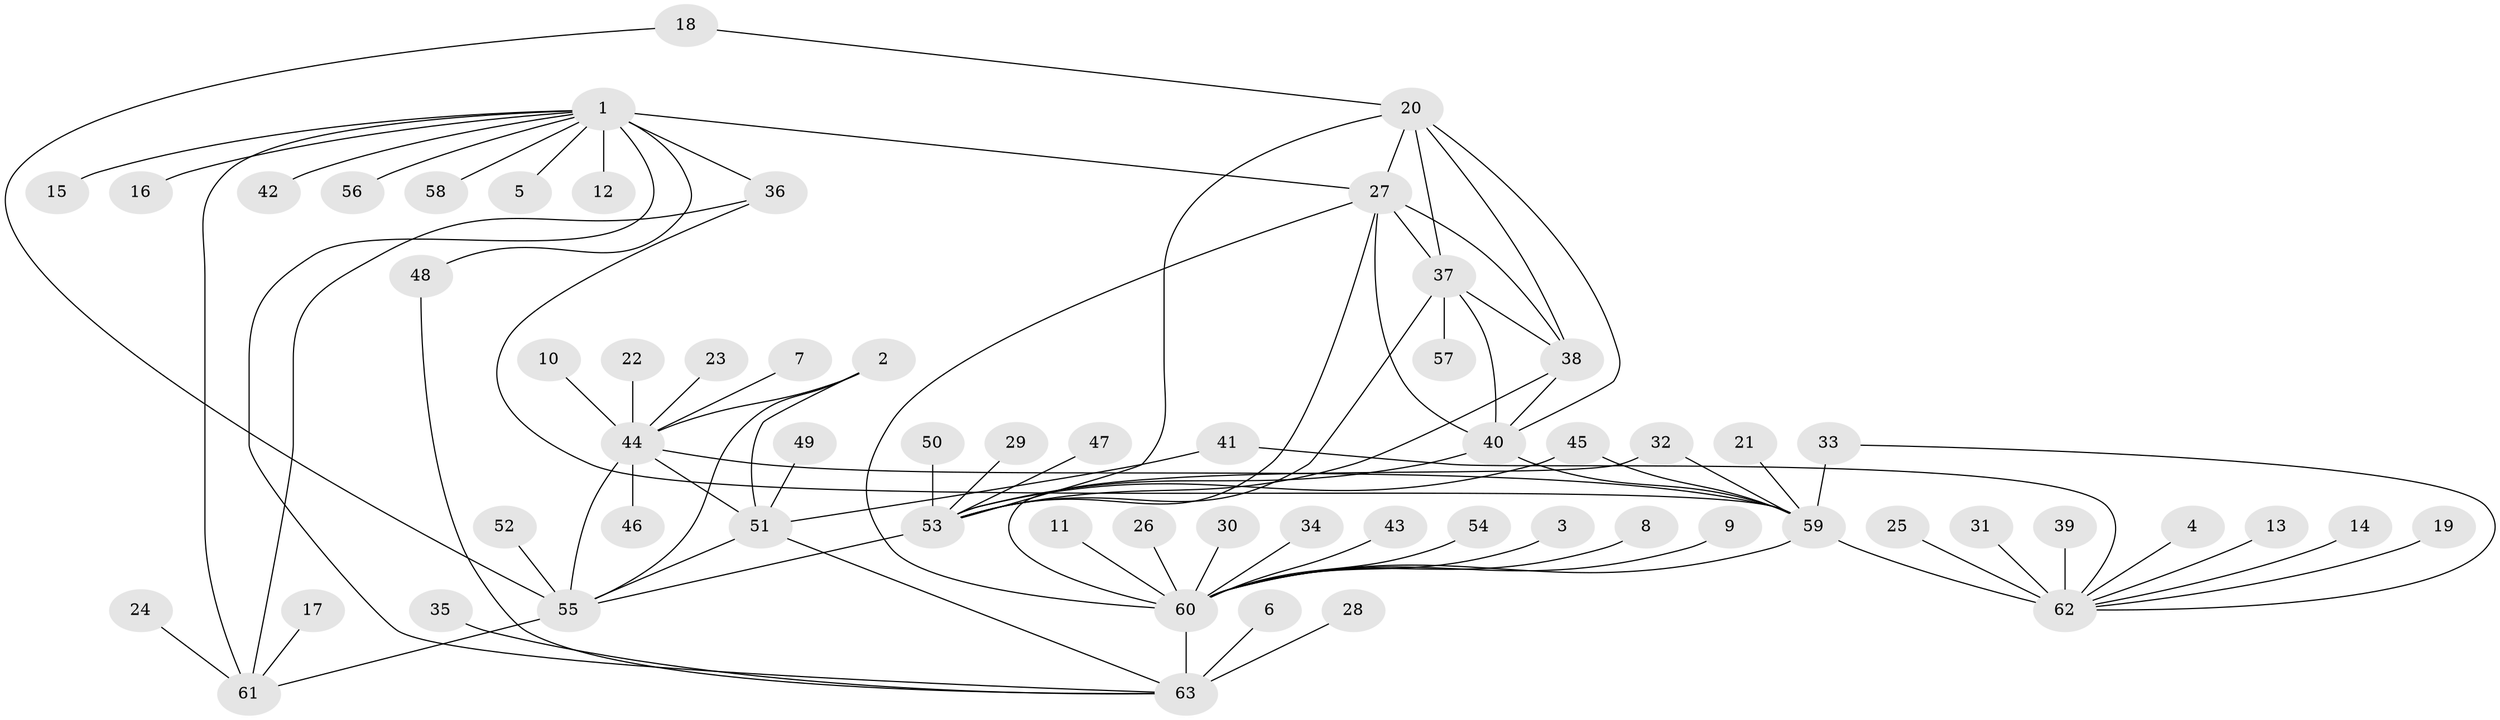 // original degree distribution, {10: 0.024, 6: 0.04, 15: 0.008, 8: 0.056, 7: 0.04, 11: 0.04, 9: 0.016, 5: 0.016, 3: 0.04, 2: 0.144, 1: 0.576}
// Generated by graph-tools (version 1.1) at 2025/50/03/09/25 03:50:34]
// undirected, 63 vertices, 88 edges
graph export_dot {
graph [start="1"]
  node [color=gray90,style=filled];
  1;
  2;
  3;
  4;
  5;
  6;
  7;
  8;
  9;
  10;
  11;
  12;
  13;
  14;
  15;
  16;
  17;
  18;
  19;
  20;
  21;
  22;
  23;
  24;
  25;
  26;
  27;
  28;
  29;
  30;
  31;
  32;
  33;
  34;
  35;
  36;
  37;
  38;
  39;
  40;
  41;
  42;
  43;
  44;
  45;
  46;
  47;
  48;
  49;
  50;
  51;
  52;
  53;
  54;
  55;
  56;
  57;
  58;
  59;
  60;
  61;
  62;
  63;
  1 -- 5 [weight=1.0];
  1 -- 12 [weight=1.0];
  1 -- 15 [weight=1.0];
  1 -- 16 [weight=1.0];
  1 -- 27 [weight=1.0];
  1 -- 36 [weight=6.0];
  1 -- 42 [weight=1.0];
  1 -- 48 [weight=1.0];
  1 -- 56 [weight=1.0];
  1 -- 58 [weight=1.0];
  1 -- 61 [weight=3.0];
  1 -- 63 [weight=1.0];
  2 -- 44 [weight=3.0];
  2 -- 51 [weight=1.0];
  2 -- 55 [weight=1.0];
  3 -- 60 [weight=1.0];
  4 -- 62 [weight=1.0];
  6 -- 63 [weight=1.0];
  7 -- 44 [weight=1.0];
  8 -- 60 [weight=1.0];
  9 -- 60 [weight=1.0];
  10 -- 44 [weight=1.0];
  11 -- 60 [weight=1.0];
  13 -- 62 [weight=1.0];
  14 -- 62 [weight=1.0];
  17 -- 61 [weight=1.0];
  18 -- 20 [weight=1.0];
  18 -- 55 [weight=1.0];
  19 -- 62 [weight=1.0];
  20 -- 27 [weight=1.0];
  20 -- 37 [weight=1.0];
  20 -- 38 [weight=1.0];
  20 -- 40 [weight=1.0];
  20 -- 53 [weight=1.0];
  21 -- 59 [weight=1.0];
  22 -- 44 [weight=1.0];
  23 -- 44 [weight=1.0];
  24 -- 61 [weight=1.0];
  25 -- 62 [weight=1.0];
  26 -- 60 [weight=1.0];
  27 -- 37 [weight=1.0];
  27 -- 38 [weight=1.0];
  27 -- 40 [weight=1.0];
  27 -- 53 [weight=1.0];
  27 -- 60 [weight=1.0];
  28 -- 63 [weight=1.0];
  29 -- 53 [weight=1.0];
  30 -- 60 [weight=1.0];
  31 -- 62 [weight=1.0];
  32 -- 59 [weight=1.0];
  32 -- 60 [weight=1.0];
  33 -- 59 [weight=4.0];
  33 -- 62 [weight=1.0];
  34 -- 60 [weight=1.0];
  35 -- 63 [weight=1.0];
  36 -- 59 [weight=1.0];
  36 -- 61 [weight=2.0];
  37 -- 38 [weight=1.0];
  37 -- 40 [weight=1.0];
  37 -- 53 [weight=1.0];
  37 -- 57 [weight=1.0];
  38 -- 40 [weight=1.0];
  38 -- 53 [weight=1.0];
  39 -- 62 [weight=1.0];
  40 -- 53 [weight=1.0];
  40 -- 59 [weight=1.0];
  41 -- 51 [weight=1.0];
  41 -- 62 [weight=1.0];
  43 -- 60 [weight=1.0];
  44 -- 46 [weight=1.0];
  44 -- 51 [weight=3.0];
  44 -- 55 [weight=3.0];
  44 -- 59 [weight=1.0];
  45 -- 53 [weight=1.0];
  45 -- 59 [weight=1.0];
  47 -- 53 [weight=1.0];
  48 -- 63 [weight=1.0];
  49 -- 51 [weight=1.0];
  50 -- 53 [weight=1.0];
  51 -- 55 [weight=1.0];
  51 -- 63 [weight=1.0];
  52 -- 55 [weight=1.0];
  53 -- 55 [weight=1.0];
  54 -- 60 [weight=1.0];
  55 -- 61 [weight=2.0];
  59 -- 60 [weight=1.0];
  59 -- 62 [weight=4.0];
  60 -- 63 [weight=8.0];
}
